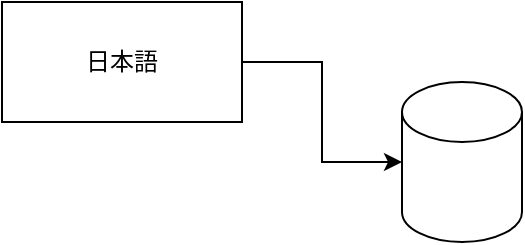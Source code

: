 <mxfile version="15.7.4" type="github">
  <diagram id="5uO4sZq0VA2tnkZqHcIh" name="Page-1">
    <mxGraphModel dx="1383" dy="778" grid="1" gridSize="10" guides="1" tooltips="1" connect="1" arrows="1" fold="1" page="1" pageScale="1" pageWidth="827" pageHeight="1169" math="0" shadow="0">
      <root>
        <mxCell id="0" />
        <mxCell id="1" parent="0" />
        <mxCell id="q0L_WmksrWZypvq99GAu-3" style="edgeStyle=orthogonalEdgeStyle;rounded=0;orthogonalLoop=1;jettySize=auto;html=1;" edge="1" parent="1" source="q0L_WmksrWZypvq99GAu-1" target="q0L_WmksrWZypvq99GAu-2">
          <mxGeometry relative="1" as="geometry" />
        </mxCell>
        <mxCell id="q0L_WmksrWZypvq99GAu-1" value="日本語" style="rounded=0;whiteSpace=wrap;html=1;" vertex="1" parent="1">
          <mxGeometry x="70" y="50" width="120" height="60" as="geometry" />
        </mxCell>
        <mxCell id="q0L_WmksrWZypvq99GAu-2" value="" style="shape=cylinder3;whiteSpace=wrap;html=1;boundedLbl=1;backgroundOutline=1;size=15;" vertex="1" parent="1">
          <mxGeometry x="270" y="90" width="60" height="80" as="geometry" />
        </mxCell>
      </root>
    </mxGraphModel>
  </diagram>
</mxfile>
